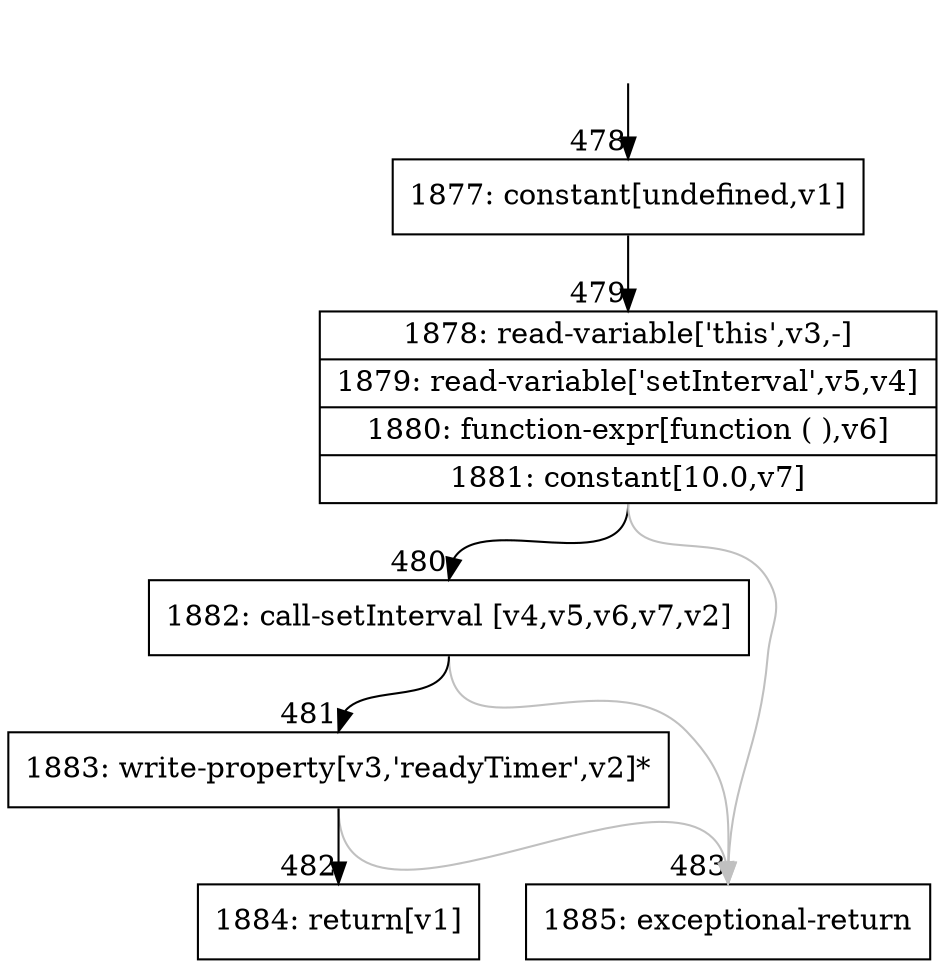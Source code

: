 digraph {
rankdir="TD"
BB_entry15[shape=none,label=""];
BB_entry15 -> BB478 [tailport=s, headport=n, headlabel="    478"]
BB478 [shape=record label="{1877: constant[undefined,v1]}" ] 
BB478 -> BB479 [tailport=s, headport=n, headlabel="      479"]
BB479 [shape=record label="{1878: read-variable['this',v3,-]|1879: read-variable['setInterval',v5,v4]|1880: function-expr[function ( ),v6]|1881: constant[10.0,v7]}" ] 
BB479 -> BB480 [tailport=s, headport=n, headlabel="      480"]
BB479 -> BB483 [tailport=s, headport=n, color=gray, headlabel="      483"]
BB480 [shape=record label="{1882: call-setInterval [v4,v5,v6,v7,v2]}" ] 
BB480 -> BB481 [tailport=s, headport=n, headlabel="      481"]
BB480 -> BB483 [tailport=s, headport=n, color=gray]
BB481 [shape=record label="{1883: write-property[v3,'readyTimer',v2]*}" ] 
BB481 -> BB482 [tailport=s, headport=n, headlabel="      482"]
BB481 -> BB483 [tailport=s, headport=n, color=gray]
BB482 [shape=record label="{1884: return[v1]}" ] 
BB483 [shape=record label="{1885: exceptional-return}" ] 
//#$~ 341
}
